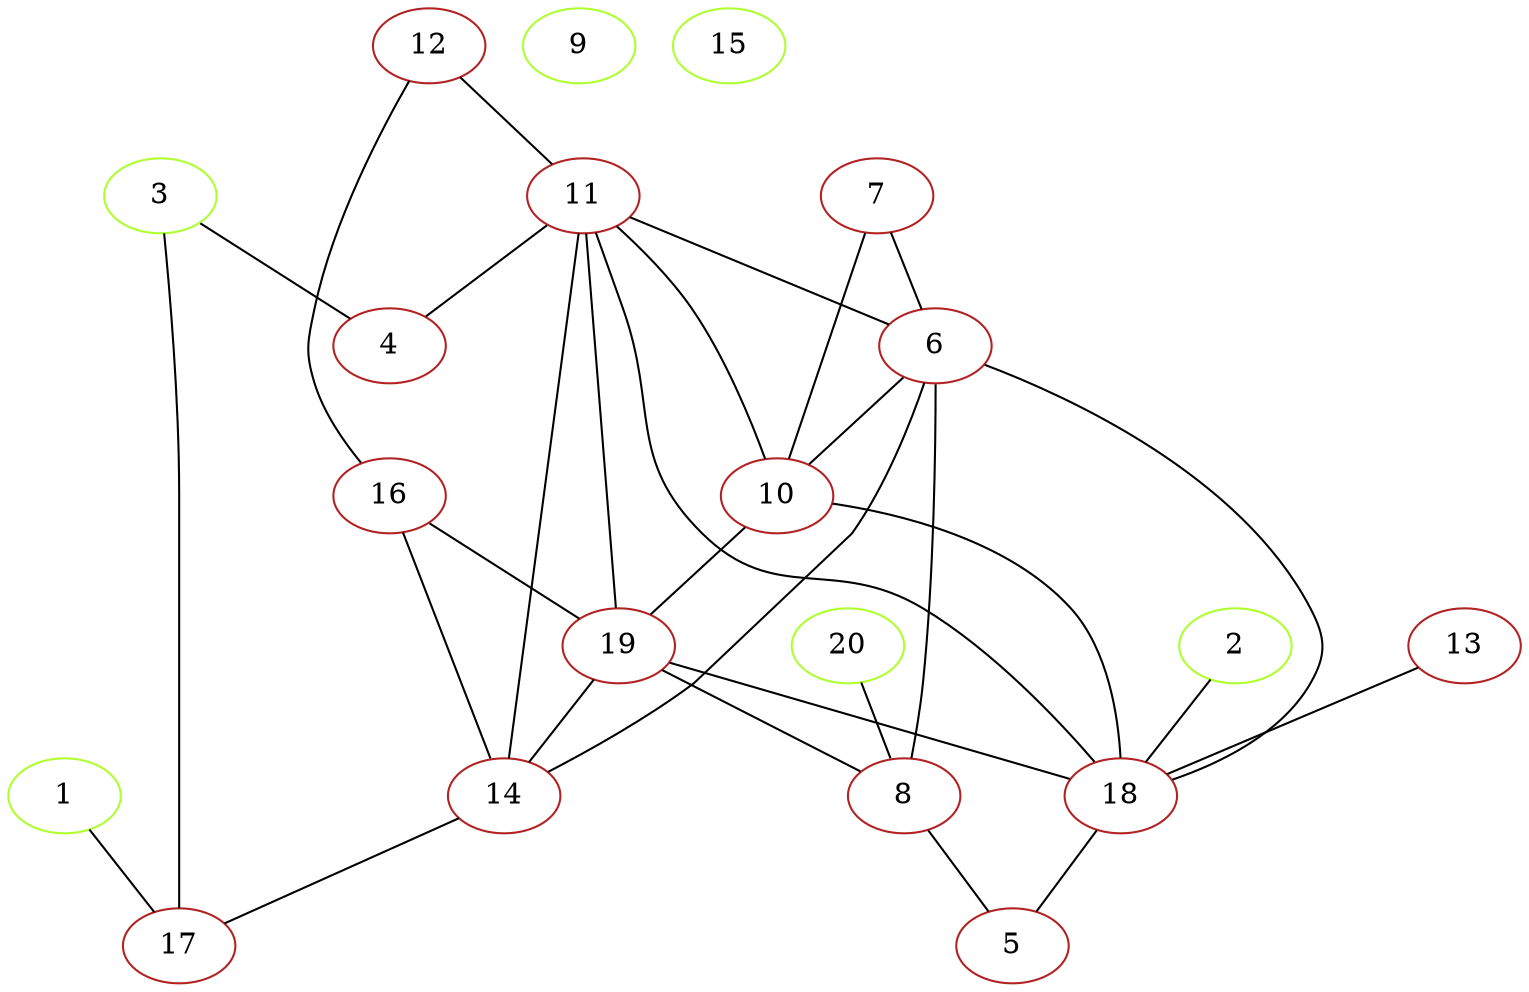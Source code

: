graph G {
"1" [color=greenyellow];
"2" [color=greenyellow];
"3" [color=greenyellow];
"4" [color=firebrick];
"5" [color=firebrick];
"6" [color=firebrick];
"7" [color=firebrick];
"8" [color=firebrick];
"9" [color=greenyellow];
"10" [color=firebrick];
"11" [color=firebrick];
"12" [color=firebrick];
"13" [color=firebrick];
"14" [color=firebrick];
"15" [color=greenyellow];
"16" [color=firebrick];
"17" [color=firebrick];
"18" [color=firebrick];
"19" [color=firebrick];
"20" [color=greenyellow];
11 -- 6;
3 -- 17;
12 -- 16;
19 -- 18;
20 -- 8;
19 -- 8;
12 -- 11;
18 -- 6;
14 -- 17;
19 -- 14;
14 -- 11;
18 -- 11;
16 -- 19;
13 -- 18;
18 -- 5;
14 -- 6;
3 -- 4;
2 -- 18;
10 -- 11;
6 -- 10;
7 -- 6;
16 -- 14;
1 -- 17;
6 -- 8;
11 -- 19;
7 -- 10;
8 -- 5;
11 -- 4;
10 -- 19;
18 -- 10;
}